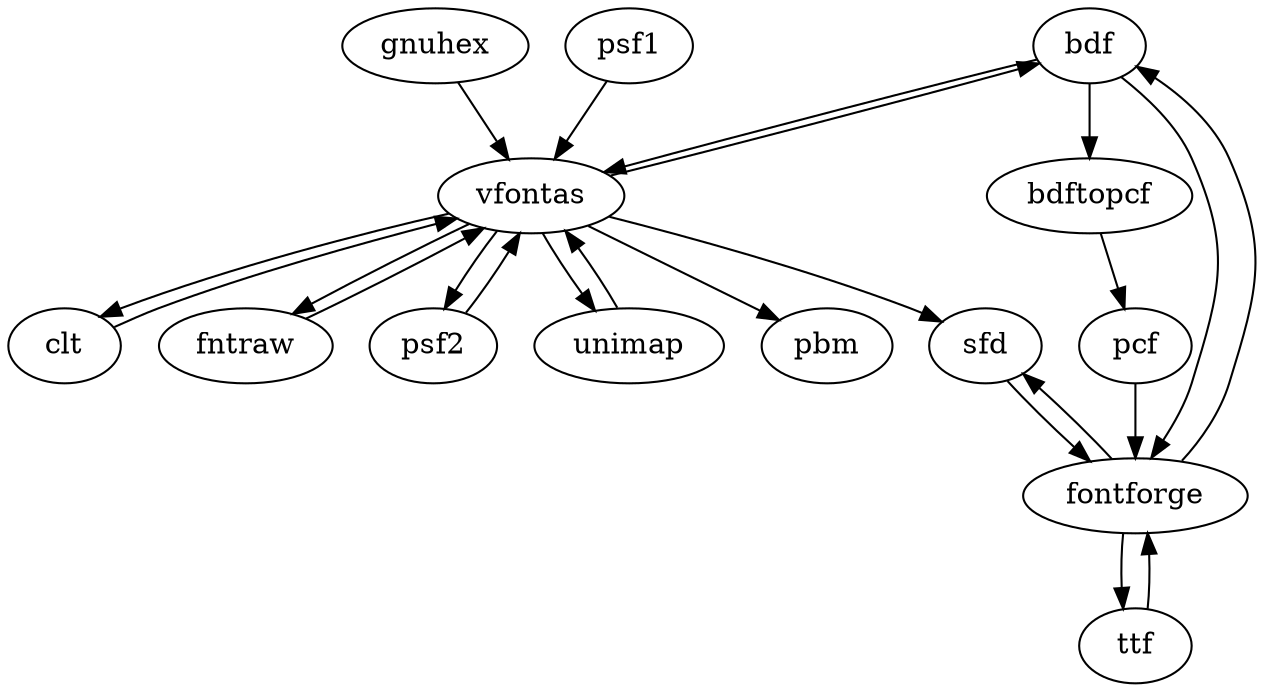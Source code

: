 digraph {
	bdf -> vfontas;
	clt -> vfontas;
	fntraw -> vfontas;
	gnuhex -> vfontas;
	psf1 -> vfontas;
	psf2 -> vfontas;
	unimap -> vfontas;
	vfontas -> bdf;
	vfontas -> clt;
	vfontas -> fntraw;
	vfontas -> pbm;
	vfontas -> psf2;
	vfontas -> sfd;
	vfontas -> unimap;
	bdf -> bdftopcf;
	bdftopcf -> pcf;
	bdf -> fontforge;
	pcf -> fontforge;
	sfd -> fontforge;
	ttf -> fontforge;
	fontforge -> bdf;
	fontforge -> sfd;
	fontforge -> ttf;
}
